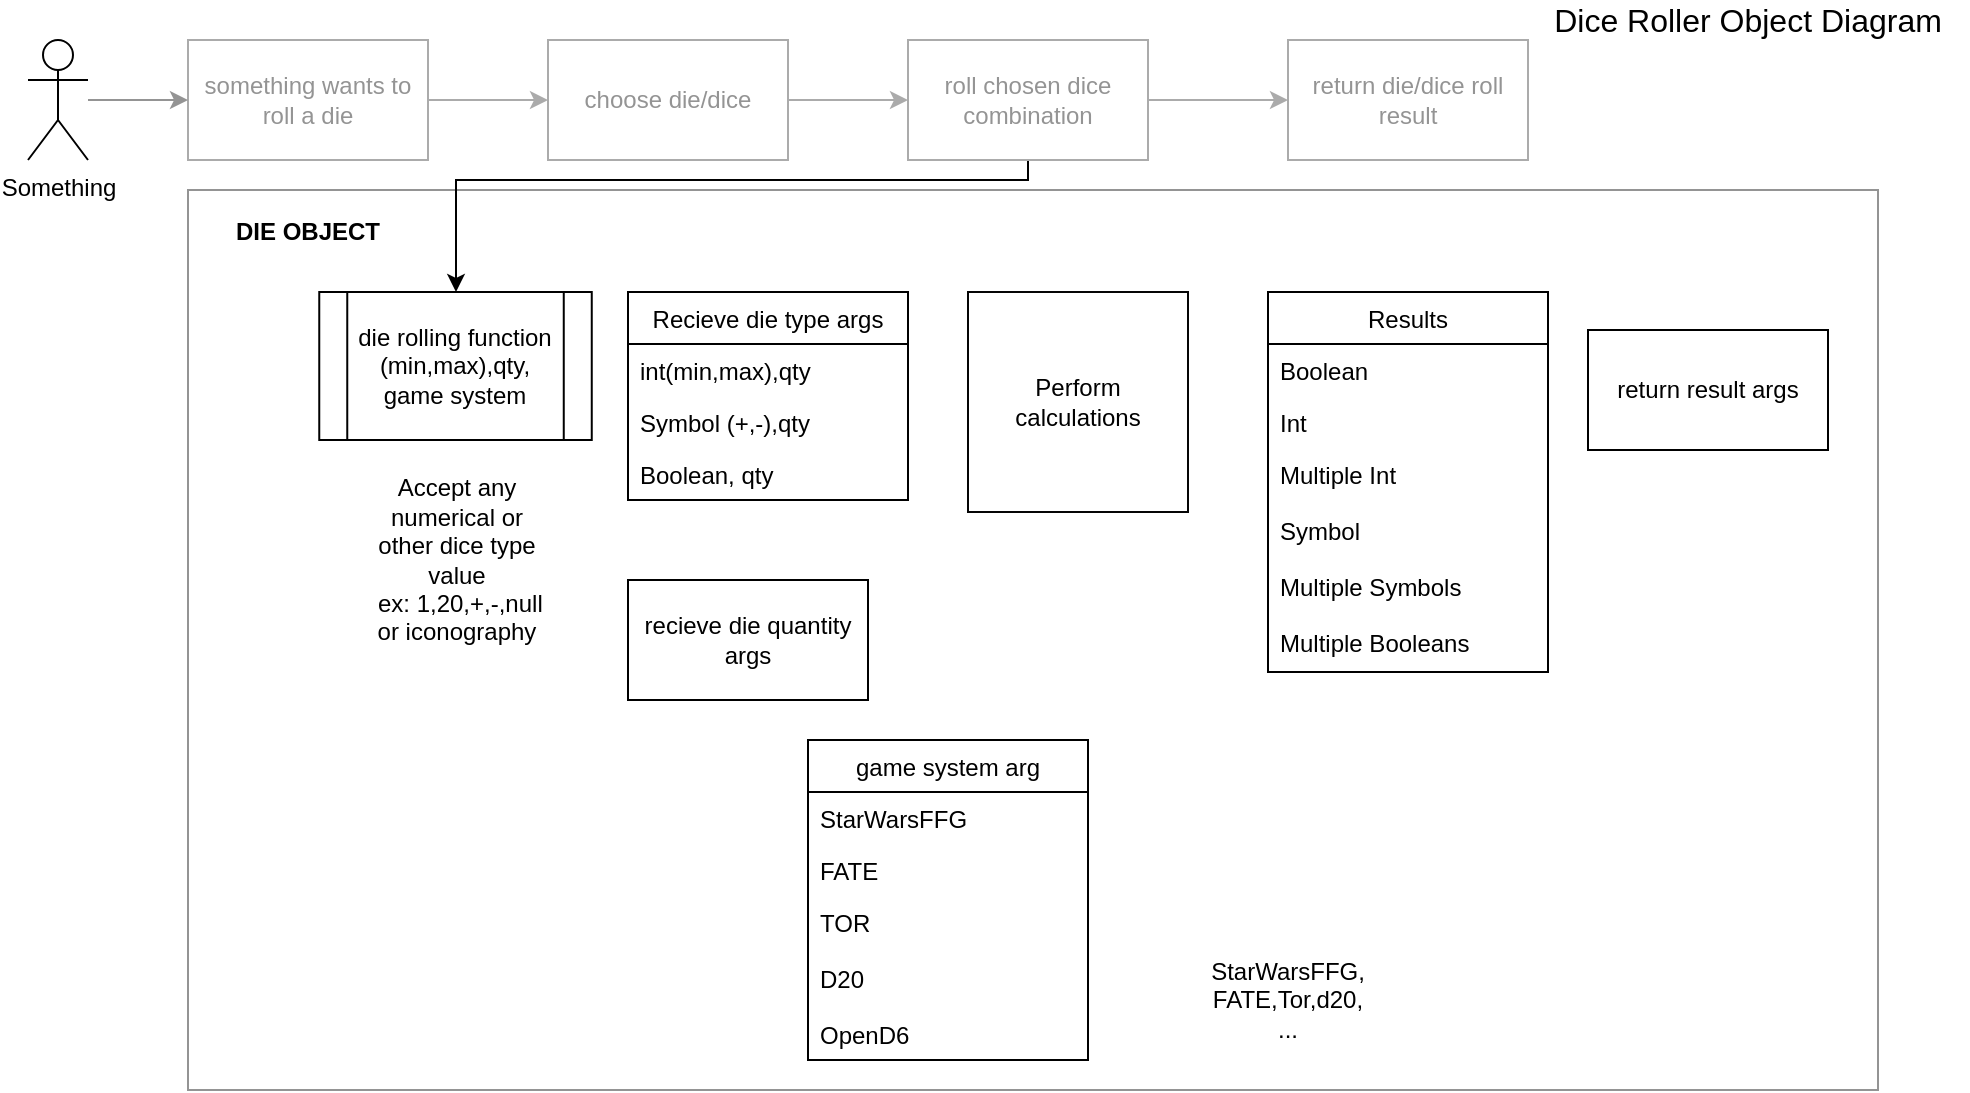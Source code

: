 <mxfile version="13.9.9" type="device"><diagram id="cjktodXEvkF-VQ3P8Oag" name="Page-1"><mxGraphModel dx="1878" dy="592" grid="1" gridSize="10" guides="1" tooltips="1" connect="1" arrows="1" fold="1" page="1" pageScale="1" pageWidth="850" pageHeight="1100" math="0" shadow="0"><root><mxCell id="0"/><mxCell id="1" parent="0"/><mxCell id="FzwRPO7Mh36ng_9cQ9x6-2" value="" style="rounded=0;whiteSpace=wrap;html=1;movable=0;resizable=0;rotatable=0;deletable=0;editable=0;connectable=0;strokeColor=#949494;" parent="1" vertex="1"><mxGeometry x="20" y="95" width="845" height="450" as="geometry"/></mxCell><mxCell id="uJHceodA0mm3mPdxAMmm-3" style="edgeStyle=orthogonalEdgeStyle;rounded=0;orthogonalLoop=1;jettySize=auto;html=1;entryX=0;entryY=0.5;entryDx=0;entryDy=0;strokeColor=#ABABAB;" parent="1" source="uJHceodA0mm3mPdxAMmm-1" target="uJHceodA0mm3mPdxAMmm-2" edge="1"><mxGeometry relative="1" as="geometry"/></mxCell><mxCell id="uJHceodA0mm3mPdxAMmm-1" value="&lt;font color=&quot;#949494&quot;&gt;something wants to roll a die&lt;/font&gt;" style="rounded=0;whiteSpace=wrap;html=1;strokeColor=#ABABAB;" parent="1" vertex="1"><mxGeometry x="20" y="20" width="120" height="60" as="geometry"/></mxCell><mxCell id="uJHceodA0mm3mPdxAMmm-5" style="edgeStyle=orthogonalEdgeStyle;rounded=0;orthogonalLoop=1;jettySize=auto;html=1;strokeColor=#ABABAB;" parent="1" source="uJHceodA0mm3mPdxAMmm-2" target="uJHceodA0mm3mPdxAMmm-4" edge="1"><mxGeometry relative="1" as="geometry"/></mxCell><mxCell id="uJHceodA0mm3mPdxAMmm-2" value="&lt;font color=&quot;#949494&quot;&gt;choose die/dice&lt;/font&gt;" style="rounded=0;whiteSpace=wrap;html=1;strokeColor=#ABABAB;" parent="1" vertex="1"><mxGeometry x="200" y="20" width="120" height="60" as="geometry"/></mxCell><mxCell id="uJHceodA0mm3mPdxAMmm-7" style="edgeStyle=orthogonalEdgeStyle;rounded=0;orthogonalLoop=1;jettySize=auto;html=1;entryX=0;entryY=0.5;entryDx=0;entryDy=0;strokeColor=#ABABAB;" parent="1" source="uJHceodA0mm3mPdxAMmm-4" target="uJHceodA0mm3mPdxAMmm-6" edge="1"><mxGeometry relative="1" as="geometry"/></mxCell><mxCell id="FzwRPO7Mh36ng_9cQ9x6-5" value="" style="edgeStyle=orthogonalEdgeStyle;rounded=0;orthogonalLoop=1;jettySize=auto;html=1;" parent="1" source="uJHceodA0mm3mPdxAMmm-4" target="FzwRPO7Mh36ng_9cQ9x6-4" edge="1"><mxGeometry relative="1" as="geometry"><Array as="points"><mxPoint x="440" y="90"/><mxPoint x="154" y="90"/></Array></mxGeometry></mxCell><mxCell id="uJHceodA0mm3mPdxAMmm-4" value="&lt;font color=&quot;#949494&quot;&gt;roll chosen dice combination&lt;/font&gt;" style="rounded=0;whiteSpace=wrap;html=1;strokeColor=#ABABAB;" parent="1" vertex="1"><mxGeometry x="380" y="20" width="120" height="60" as="geometry"/></mxCell><mxCell id="uJHceodA0mm3mPdxAMmm-6" value="&lt;font color=&quot;#949494&quot;&gt;return die/dice roll result&lt;/font&gt;" style="rounded=0;whiteSpace=wrap;html=1;strokeColor=#ABABAB;" parent="1" vertex="1"><mxGeometry x="570" y="20" width="120" height="60" as="geometry"/></mxCell><mxCell id="FzwRPO7Mh36ng_9cQ9x6-13" value="" style="edgeStyle=orthogonalEdgeStyle;rounded=0;orthogonalLoop=1;jettySize=auto;html=1;strokeColor=#949494;" parent="1" source="FzwRPO7Mh36ng_9cQ9x6-1" target="uJHceodA0mm3mPdxAMmm-1" edge="1"><mxGeometry relative="1" as="geometry"/></mxCell><mxCell id="FzwRPO7Mh36ng_9cQ9x6-1" value="Something&lt;br&gt;" style="shape=umlActor;verticalLabelPosition=bottom;verticalAlign=top;html=1;outlineConnect=0;" parent="1" vertex="1"><mxGeometry x="-60" y="20" width="30" height="60" as="geometry"/></mxCell><mxCell id="FzwRPO7Mh36ng_9cQ9x6-6" value="return result args" style="rounded=0;whiteSpace=wrap;html=1;" parent="1" vertex="1"><mxGeometry x="720" y="165" width="120" height="60" as="geometry"/></mxCell><mxCell id="FzwRPO7Mh36ng_9cQ9x6-12" value="Accept any numerical or other dice type value&lt;br&gt;&amp;nbsp;ex: 1,20,+,-,null or iconography" style="text;html=1;strokeColor=none;fillColor=none;align=center;verticalAlign=middle;whiteSpace=wrap;rounded=0;" parent="1" vertex="1"><mxGeometry x="107.5" y="270" width="92.5" height="20" as="geometry"/></mxCell><mxCell id="FzwRPO7Mh36ng_9cQ9x6-15" value="recieve die quantity args" style="rounded=0;whiteSpace=wrap;html=1;" parent="1" vertex="1"><mxGeometry x="240" y="290" width="120" height="60" as="geometry"/></mxCell><mxCell id="FzwRPO7Mh36ng_9cQ9x6-19" value="StarWarsFFG, FATE,Tor,d20, &lt;br&gt;..." style="text;html=1;strokeColor=none;fillColor=none;align=center;verticalAlign=middle;whiteSpace=wrap;rounded=0;" parent="1" vertex="1"><mxGeometry x="550" y="490" width="40" height="20" as="geometry"/></mxCell><mxCell id="FzwRPO7Mh36ng_9cQ9x6-25" value="Results" style="swimlane;fontStyle=0;childLayout=stackLayout;horizontal=1;startSize=26;fillColor=none;horizontalStack=0;resizeParent=1;resizeParentMax=0;resizeLast=0;collapsible=1;marginBottom=0;" parent="1" vertex="1"><mxGeometry x="560" y="146" width="140" height="190" as="geometry"/></mxCell><mxCell id="FzwRPO7Mh36ng_9cQ9x6-26" value="Boolean&#10;" style="text;strokeColor=none;fillColor=none;align=left;verticalAlign=top;spacingLeft=4;spacingRight=4;overflow=hidden;rotatable=0;points=[[0,0.5],[1,0.5]];portConstraint=eastwest;" parent="FzwRPO7Mh36ng_9cQ9x6-25" vertex="1"><mxGeometry y="26" width="140" height="26" as="geometry"/></mxCell><mxCell id="FzwRPO7Mh36ng_9cQ9x6-27" value="Int" style="text;strokeColor=none;fillColor=none;align=left;verticalAlign=top;spacingLeft=4;spacingRight=4;overflow=hidden;rotatable=0;points=[[0,0.5],[1,0.5]];portConstraint=eastwest;" parent="FzwRPO7Mh36ng_9cQ9x6-25" vertex="1"><mxGeometry y="52" width="140" height="26" as="geometry"/></mxCell><mxCell id="FzwRPO7Mh36ng_9cQ9x6-28" value="Multiple Int&#10;&#10;Symbol&#10;&#10;Multiple Symbols&#10;&#10;Multiple Booleans" style="text;strokeColor=none;fillColor=none;align=left;verticalAlign=top;spacingLeft=4;spacingRight=4;overflow=hidden;rotatable=0;points=[[0,0.5],[1,0.5]];portConstraint=eastwest;" parent="FzwRPO7Mh36ng_9cQ9x6-25" vertex="1"><mxGeometry y="78" width="140" height="112" as="geometry"/></mxCell><mxCell id="FzwRPO7Mh36ng_9cQ9x6-41" value="game system arg" style="swimlane;fontStyle=0;childLayout=stackLayout;horizontal=1;startSize=26;fillColor=none;horizontalStack=0;resizeParent=1;resizeParentMax=0;resizeLast=0;collapsible=1;marginBottom=0;" parent="1" vertex="1"><mxGeometry x="330" y="370" width="140" height="160" as="geometry"/></mxCell><mxCell id="FzwRPO7Mh36ng_9cQ9x6-42" value="StarWarsFFG" style="text;strokeColor=none;fillColor=none;align=left;verticalAlign=top;spacingLeft=4;spacingRight=4;overflow=hidden;rotatable=0;points=[[0,0.5],[1,0.5]];portConstraint=eastwest;" parent="FzwRPO7Mh36ng_9cQ9x6-41" vertex="1"><mxGeometry y="26" width="140" height="26" as="geometry"/></mxCell><mxCell id="FzwRPO7Mh36ng_9cQ9x6-43" value="FATE" style="text;strokeColor=none;fillColor=none;align=left;verticalAlign=top;spacingLeft=4;spacingRight=4;overflow=hidden;rotatable=0;points=[[0,0.5],[1,0.5]];portConstraint=eastwest;" parent="FzwRPO7Mh36ng_9cQ9x6-41" vertex="1"><mxGeometry y="52" width="140" height="26" as="geometry"/></mxCell><mxCell id="FzwRPO7Mh36ng_9cQ9x6-44" value="TOR&#10;&#10;D20&#10;&#10;OpenD6" style="text;strokeColor=none;fillColor=none;align=left;verticalAlign=top;spacingLeft=4;spacingRight=4;overflow=hidden;rotatable=0;points=[[0,0.5],[1,0.5]];portConstraint=eastwest;" parent="FzwRPO7Mh36ng_9cQ9x6-41" vertex="1"><mxGeometry y="78" width="140" height="82" as="geometry"/></mxCell><mxCell id="MZPUy8mr_DJH1PIP-6zd-2" value="&lt;b&gt;DIE OBJECT&lt;/b&gt;" style="text;html=1;strokeColor=none;fillColor=none;align=center;verticalAlign=middle;whiteSpace=wrap;rounded=0;" vertex="1" parent="1"><mxGeometry x="40" y="106" width="80" height="20" as="geometry"/></mxCell><mxCell id="FzwRPO7Mh36ng_9cQ9x6-34" value="Recieve die type args" style="swimlane;fontStyle=0;childLayout=stackLayout;horizontal=1;startSize=26;fillColor=none;horizontalStack=0;resizeParent=1;resizeParentMax=0;resizeLast=0;collapsible=1;marginBottom=0;" parent="1" vertex="1"><mxGeometry x="240" y="146" width="140" height="104" as="geometry"/></mxCell><mxCell id="FzwRPO7Mh36ng_9cQ9x6-35" value="int(min,max),qty" style="text;strokeColor=none;fillColor=none;align=left;verticalAlign=top;spacingLeft=4;spacingRight=4;overflow=hidden;rotatable=0;points=[[0,0.5],[1,0.5]];portConstraint=eastwest;" parent="FzwRPO7Mh36ng_9cQ9x6-34" vertex="1"><mxGeometry y="26" width="140" height="26" as="geometry"/></mxCell><mxCell id="FzwRPO7Mh36ng_9cQ9x6-36" value="Symbol (+,-),qty" style="text;strokeColor=none;fillColor=none;align=left;verticalAlign=top;spacingLeft=4;spacingRight=4;overflow=hidden;rotatable=0;points=[[0,0.5],[1,0.5]];portConstraint=eastwest;" parent="FzwRPO7Mh36ng_9cQ9x6-34" vertex="1"><mxGeometry y="52" width="140" height="26" as="geometry"/></mxCell><mxCell id="FzwRPO7Mh36ng_9cQ9x6-37" value="Boolean, qty" style="text;strokeColor=none;fillColor=none;align=left;verticalAlign=top;spacingLeft=4;spacingRight=4;overflow=hidden;rotatable=0;points=[[0,0.5],[1,0.5]];portConstraint=eastwest;" parent="FzwRPO7Mh36ng_9cQ9x6-34" vertex="1"><mxGeometry y="78" width="140" height="26" as="geometry"/></mxCell><mxCell id="FzwRPO7Mh36ng_9cQ9x6-4" value="die rolling function&lt;br&gt;(min,max),qty, game system" style="shape=process;whiteSpace=wrap;html=1;backgroundOutline=1;" parent="1" vertex="1"><mxGeometry x="85.63" y="146" width="136.25" height="74" as="geometry"/></mxCell><mxCell id="MZPUy8mr_DJH1PIP-6zd-10" value="Perform calculations" style="whiteSpace=wrap;html=1;aspect=fixed;strokeColor=#050505;" vertex="1" parent="1"><mxGeometry x="410" y="146" width="110" height="110" as="geometry"/></mxCell><mxCell id="MZPUy8mr_DJH1PIP-6zd-13" value="&lt;font style=&quot;font-size: 16px&quot;&gt;Dice Roller Object Diagram&lt;/font&gt;" style="text;html=1;strokeColor=none;fillColor=none;align=center;verticalAlign=middle;whiteSpace=wrap;rounded=0;" vertex="1" parent="1"><mxGeometry x="690" width="220" height="20" as="geometry"/></mxCell></root></mxGraphModel></diagram></mxfile>